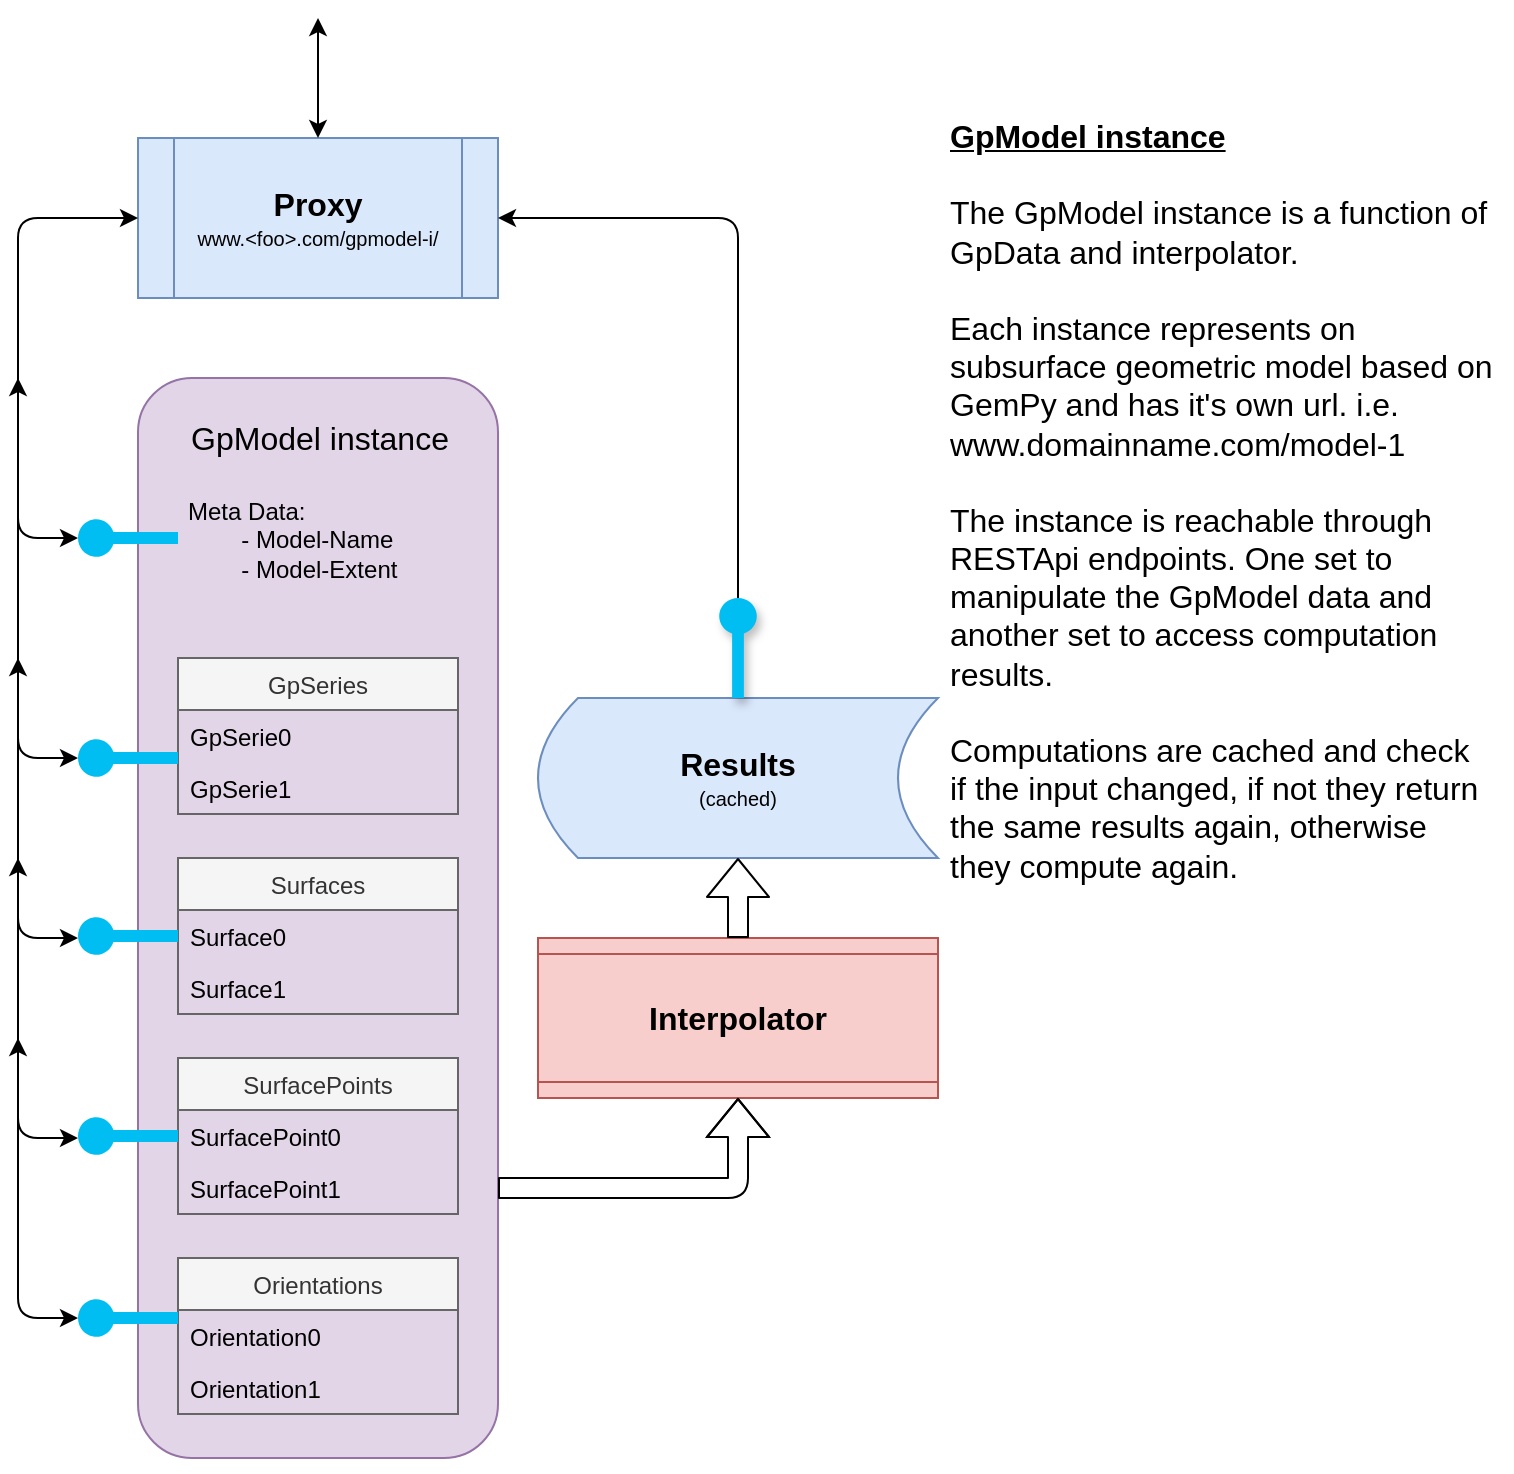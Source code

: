 <mxfile version="15.0.3" type="device"><diagram id="ER0T6DznJGt3SC6jIDbO" name="Page-1"><mxGraphModel dx="1113" dy="1724" grid="1" gridSize="10" guides="1" tooltips="1" connect="1" arrows="1" fold="1" page="1" pageScale="1" pageWidth="850" pageHeight="1100" math="0" shadow="0"><root><mxCell id="0"/><mxCell id="1" parent="0"/><mxCell id="nRSWWKKymB3NeScivwqF-30" value="" style="rounded=1;whiteSpace=wrap;html=1;shadow=0;fillColor=#e1d5e7;strokeColor=#9673a6;" vertex="1" parent="1"><mxGeometry x="160" y="80" width="180" height="540" as="geometry"/></mxCell><mxCell id="nRSWWKKymB3NeScivwqF-31" value="GpSeries" style="swimlane;fontStyle=0;childLayout=stackLayout;horizontal=1;startSize=26;horizontalStack=0;resizeParent=1;resizeParentMax=0;resizeLast=0;collapsible=1;marginBottom=0;fillColor=#f5f5f5;strokeColor=#666666;fontColor=#333333;" vertex="1" parent="1"><mxGeometry x="180" y="220" width="140" height="78" as="geometry"><mxRectangle x="80" y="80" width="50" height="26" as="alternateBounds"/></mxGeometry></mxCell><mxCell id="nRSWWKKymB3NeScivwqF-32" value="GpSerie0" style="text;strokeColor=none;fillColor=none;align=left;verticalAlign=top;spacingLeft=4;spacingRight=4;overflow=hidden;rotatable=0;points=[[0,0.5],[1,0.5]];portConstraint=eastwest;" vertex="1" parent="nRSWWKKymB3NeScivwqF-31"><mxGeometry y="26" width="140" height="26" as="geometry"/></mxCell><mxCell id="nRSWWKKymB3NeScivwqF-33" value="GpSerie1" style="text;strokeColor=none;fillColor=none;align=left;verticalAlign=top;spacingLeft=4;spacingRight=4;overflow=hidden;rotatable=0;points=[[0,0.5],[1,0.5]];portConstraint=eastwest;" vertex="1" parent="nRSWWKKymB3NeScivwqF-31"><mxGeometry y="52" width="140" height="26" as="geometry"/></mxCell><mxCell id="nRSWWKKymB3NeScivwqF-34" value="Surfaces" style="swimlane;fontStyle=0;childLayout=stackLayout;horizontal=1;startSize=26;horizontalStack=0;resizeParent=1;resizeParentMax=0;resizeLast=0;collapsible=1;marginBottom=0;fillColor=#f5f5f5;strokeColor=#666666;fontColor=#333333;" vertex="1" parent="1"><mxGeometry x="180" y="320" width="140" height="78" as="geometry"><mxRectangle x="80" y="80" width="50" height="26" as="alternateBounds"/></mxGeometry></mxCell><mxCell id="nRSWWKKymB3NeScivwqF-35" value="Surface0" style="text;strokeColor=none;fillColor=none;align=left;verticalAlign=top;spacingLeft=4;spacingRight=4;overflow=hidden;rotatable=0;points=[[0,0.5],[1,0.5]];portConstraint=eastwest;" vertex="1" parent="nRSWWKKymB3NeScivwqF-34"><mxGeometry y="26" width="140" height="26" as="geometry"/></mxCell><mxCell id="nRSWWKKymB3NeScivwqF-36" value="Surface1" style="text;strokeColor=none;fillColor=none;align=left;verticalAlign=top;spacingLeft=4;spacingRight=4;overflow=hidden;rotatable=0;points=[[0,0.5],[1,0.5]];portConstraint=eastwest;" vertex="1" parent="nRSWWKKymB3NeScivwqF-34"><mxGeometry y="52" width="140" height="26" as="geometry"/></mxCell><mxCell id="nRSWWKKymB3NeScivwqF-37" value="SurfacePoints" style="swimlane;fontStyle=0;childLayout=stackLayout;horizontal=1;startSize=26;horizontalStack=0;resizeParent=1;resizeParentMax=0;resizeLast=0;collapsible=1;marginBottom=0;fillColor=#f5f5f5;strokeColor=#666666;fontColor=#333333;" vertex="1" parent="1"><mxGeometry x="180" y="420" width="140" height="78" as="geometry"><mxRectangle x="80" y="80" width="50" height="26" as="alternateBounds"/></mxGeometry></mxCell><mxCell id="nRSWWKKymB3NeScivwqF-38" value="SurfacePoint0" style="text;strokeColor=none;fillColor=none;align=left;verticalAlign=top;spacingLeft=4;spacingRight=4;overflow=hidden;rotatable=0;points=[[0,0.5],[1,0.5]];portConstraint=eastwest;" vertex="1" parent="nRSWWKKymB3NeScivwqF-37"><mxGeometry y="26" width="140" height="26" as="geometry"/></mxCell><mxCell id="nRSWWKKymB3NeScivwqF-39" value="SurfacePoint1" style="text;strokeColor=none;fillColor=none;align=left;verticalAlign=top;spacingLeft=4;spacingRight=4;overflow=hidden;rotatable=0;points=[[0,0.5],[1,0.5]];portConstraint=eastwest;" vertex="1" parent="nRSWWKKymB3NeScivwqF-37"><mxGeometry y="52" width="140" height="26" as="geometry"/></mxCell><mxCell id="nRSWWKKymB3NeScivwqF-40" value="Orientations" style="swimlane;fontStyle=0;childLayout=stackLayout;horizontal=1;startSize=26;horizontalStack=0;resizeParent=1;resizeParentMax=0;resizeLast=0;collapsible=1;marginBottom=0;fillColor=#f5f5f5;strokeColor=#666666;fontColor=#333333;" vertex="1" parent="1"><mxGeometry x="180" y="520" width="140" height="78" as="geometry"><mxRectangle x="80" y="80" width="50" height="26" as="alternateBounds"/></mxGeometry></mxCell><mxCell id="nRSWWKKymB3NeScivwqF-41" value="Orientation0" style="text;strokeColor=none;fillColor=none;align=left;verticalAlign=top;spacingLeft=4;spacingRight=4;overflow=hidden;rotatable=0;points=[[0,0.5],[1,0.5]];portConstraint=eastwest;" vertex="1" parent="nRSWWKKymB3NeScivwqF-40"><mxGeometry y="26" width="140" height="26" as="geometry"/></mxCell><mxCell id="nRSWWKKymB3NeScivwqF-42" value="Orientation1" style="text;strokeColor=none;fillColor=none;align=left;verticalAlign=top;spacingLeft=4;spacingRight=4;overflow=hidden;rotatable=0;points=[[0,0.5],[1,0.5]];portConstraint=eastwest;" vertex="1" parent="nRSWWKKymB3NeScivwqF-40"><mxGeometry y="52" width="140" height="26" as="geometry"/></mxCell><mxCell id="nRSWWKKymB3NeScivwqF-44" value="&lt;div&gt;&lt;font style=&quot;font-size: 12px&quot;&gt;Meta&lt;/font&gt; Data:&lt;/div&gt;&lt;div&gt;&lt;span style=&quot;white-space: pre&quot;&gt;&#9;&lt;/span&gt;- Model-Name&lt;/div&gt;&lt;div&gt;&lt;span style=&quot;white-space: pre&quot;&gt;&#9;&lt;/span&gt;- Model-Extent&lt;br&gt;&lt;/div&gt;" style="text;html=1;strokeColor=none;fillColor=none;spacing=5;spacingTop=-20;whiteSpace=wrap;overflow=hidden;rounded=0;" vertex="1" parent="1"><mxGeometry x="180" y="150" width="140" height="60" as="geometry"/></mxCell><mxCell id="nRSWWKKymB3NeScivwqF-46" value="&lt;font style=&quot;font-size: 16px&quot;&gt;GpModel&lt;/font&gt;&lt;font style=&quot;font-size: 16px&quot;&gt; instance&lt;/font&gt;" style="text;html=1;strokeColor=none;fillColor=none;align=center;verticalAlign=middle;whiteSpace=wrap;rounded=0;" vertex="1" parent="1"><mxGeometry x="181" y="90" width="140" height="40" as="geometry"/></mxCell><mxCell id="nRSWWKKymB3NeScivwqF-48" value="" style="verticalLabelPosition=bottom;html=1;verticalAlign=top;align=center;strokeColor=none;fillColor=#00BEF2;shape=mxgraph.azure.service_endpoint;" vertex="1" parent="1"><mxGeometry x="130" y="260" width="50" height="20" as="geometry"/></mxCell><mxCell id="nRSWWKKymB3NeScivwqF-49" value="" style="verticalLabelPosition=bottom;html=1;verticalAlign=top;align=center;strokeColor=none;fillColor=#00BEF2;shape=mxgraph.azure.service_endpoint;" vertex="1" parent="1"><mxGeometry x="130" y="349" width="50" height="20" as="geometry"/></mxCell><mxCell id="nRSWWKKymB3NeScivwqF-50" value="" style="verticalLabelPosition=bottom;html=1;verticalAlign=top;align=center;strokeColor=none;fillColor=#00BEF2;shape=mxgraph.azure.service_endpoint;" vertex="1" parent="1"><mxGeometry x="130" y="449" width="50" height="20" as="geometry"/></mxCell><mxCell id="nRSWWKKymB3NeScivwqF-51" value="" style="verticalLabelPosition=bottom;html=1;verticalAlign=top;align=center;strokeColor=none;fillColor=#00BEF2;shape=mxgraph.azure.service_endpoint;" vertex="1" parent="1"><mxGeometry x="130" y="540" width="50" height="20" as="geometry"/></mxCell><mxCell id="nRSWWKKymB3NeScivwqF-52" value="" style="verticalLabelPosition=bottom;html=1;verticalAlign=top;align=center;strokeColor=none;fillColor=#00BEF2;shape=mxgraph.azure.service_endpoint;" vertex="1" parent="1"><mxGeometry x="130" y="150" width="50" height="20" as="geometry"/></mxCell><mxCell id="nRSWWKKymB3NeScivwqF-53" value="&lt;div&gt;&lt;font size=&quot;1&quot;&gt;&lt;b style=&quot;font-size: 16px&quot;&gt;Proxy&lt;/b&gt;&lt;br&gt;&lt;/font&gt;&lt;/div&gt;&lt;div&gt;&lt;font size=&quot;1&quot;&gt;www.&amp;lt;foo&amp;gt;.com/gpmodel-i/&lt;/font&gt;&lt;br&gt;&lt;font size=&quot;1&quot;&gt;&lt;/font&gt;&lt;/div&gt;" style="shape=process;whiteSpace=wrap;html=1;backgroundOutline=1;fillColor=#dae8fc;strokeColor=#6c8ebf;" vertex="1" parent="1"><mxGeometry x="160" y="-40" width="180" height="80" as="geometry"/></mxCell><mxCell id="nRSWWKKymB3NeScivwqF-60" value="&lt;font size=&quot;1&quot;&gt;&lt;b style=&quot;font-size: 16px&quot;&gt;Interpolator&lt;/b&gt;&lt;/font&gt;" style="shape=process;whiteSpace=wrap;html=1;backgroundOutline=1;direction=south;fillColor=#f8cecc;strokeColor=#b85450;" vertex="1" parent="1"><mxGeometry x="360" y="360" width="200" height="80" as="geometry"/></mxCell><mxCell id="nRSWWKKymB3NeScivwqF-66" value="" style="shape=flexArrow;endArrow=classic;html=1;entryX=1;entryY=0.5;entryDx=0;entryDy=0;exitX=1;exitY=0.75;exitDx=0;exitDy=0;" edge="1" parent="1" source="nRSWWKKymB3NeScivwqF-30" target="nRSWWKKymB3NeScivwqF-60"><mxGeometry width="50" height="50" relative="1" as="geometry"><mxPoint x="350" y="485" as="sourcePoint"/><mxPoint x="370" y="290" as="targetPoint"/><Array as="points"><mxPoint x="460" y="485"/></Array></mxGeometry></mxCell><mxCell id="nRSWWKKymB3NeScivwqF-68" value="&lt;div&gt;&lt;font size=&quot;1&quot;&gt;&lt;b style=&quot;font-size: 16px&quot;&gt;Results&lt;/b&gt;&lt;br&gt;&lt;/font&gt;&lt;/div&gt;&lt;div&gt;&lt;font size=&quot;1&quot;&gt;(cached)&lt;/font&gt;&lt;br&gt;&lt;font size=&quot;1&quot;&gt;&lt;/font&gt;&lt;/div&gt;" style="shape=dataStorage;whiteSpace=wrap;html=1;fixedSize=1;fillColor=#dae8fc;strokeColor=#6c8ebf;" vertex="1" parent="1"><mxGeometry x="360" y="240" width="200" height="80" as="geometry"/></mxCell><mxCell id="nRSWWKKymB3NeScivwqF-70" value="" style="shape=flexArrow;endArrow=classic;html=1;exitX=0;exitY=0.5;exitDx=0;exitDy=0;entryX=0.5;entryY=1;entryDx=0;entryDy=0;" edge="1" parent="1" source="nRSWWKKymB3NeScivwqF-60" target="nRSWWKKymB3NeScivwqF-68"><mxGeometry width="50" height="50" relative="1" as="geometry"><mxPoint x="280" y="300" as="sourcePoint"/><mxPoint x="330" y="250" as="targetPoint"/></mxGeometry></mxCell><mxCell id="nRSWWKKymB3NeScivwqF-76" value="" style="endArrow=classic;startArrow=classic;html=1;entryX=0;entryY=0.5;entryDx=0;entryDy=0;exitX=0;exitY=0.5;exitDx=0;exitDy=0;exitPerimeter=0;" edge="1" parent="1" source="nRSWWKKymB3NeScivwqF-52" target="nRSWWKKymB3NeScivwqF-53"><mxGeometry width="50" height="50" relative="1" as="geometry"><mxPoint x="100" y="160" as="sourcePoint"/><mxPoint x="330" y="230" as="targetPoint"/><Array as="points"><mxPoint x="100" y="160"/><mxPoint x="100"/></Array></mxGeometry></mxCell><mxCell id="nRSWWKKymB3NeScivwqF-77" value="" style="endArrow=classic;startArrow=classic;html=1;exitX=0;exitY=0.5;exitDx=0;exitDy=0;exitPerimeter=0;" edge="1" parent="1" source="nRSWWKKymB3NeScivwqF-48"><mxGeometry width="50" height="50" relative="1" as="geometry"><mxPoint x="280" y="280" as="sourcePoint"/><mxPoint x="100" y="80" as="targetPoint"/><Array as="points"><mxPoint x="100" y="270"/></Array></mxGeometry></mxCell><mxCell id="nRSWWKKymB3NeScivwqF-78" value="" style="endArrow=classic;startArrow=classic;html=1;exitX=0;exitY=0.5;exitDx=0;exitDy=0;exitPerimeter=0;" edge="1" parent="1"><mxGeometry width="50" height="50" relative="1" as="geometry"><mxPoint x="130" y="360" as="sourcePoint"/><mxPoint x="100" y="220" as="targetPoint"/><Array as="points"><mxPoint x="100" y="360"/></Array></mxGeometry></mxCell><mxCell id="nRSWWKKymB3NeScivwqF-79" value="" style="endArrow=classic;startArrow=classic;html=1;exitX=0;exitY=0.5;exitDx=0;exitDy=0;exitPerimeter=0;" edge="1" parent="1"><mxGeometry width="50" height="50" relative="1" as="geometry"><mxPoint x="130" y="460" as="sourcePoint"/><mxPoint x="100" y="320" as="targetPoint"/><Array as="points"><mxPoint x="100" y="460"/></Array></mxGeometry></mxCell><mxCell id="nRSWWKKymB3NeScivwqF-80" value="" style="endArrow=classic;startArrow=classic;html=1;exitX=0;exitY=0.5;exitDx=0;exitDy=0;exitPerimeter=0;" edge="1" parent="1"><mxGeometry width="50" height="50" relative="1" as="geometry"><mxPoint x="130" y="550" as="sourcePoint"/><mxPoint x="100" y="410" as="targetPoint"/><Array as="points"><mxPoint x="100" y="550"/></Array></mxGeometry></mxCell><mxCell id="nRSWWKKymB3NeScivwqF-81" value="" style="verticalLabelPosition=bottom;html=1;verticalAlign=top;align=center;strokeColor=none;fillColor=#00BEF2;shape=mxgraph.azure.service_endpoint;shadow=1;direction=south;" vertex="1" parent="1"><mxGeometry x="450" y="190" width="20" height="50" as="geometry"/></mxCell><mxCell id="nRSWWKKymB3NeScivwqF-82" value="" style="endArrow=classic;html=1;exitX=0;exitY=0.5;exitDx=0;exitDy=0;exitPerimeter=0;entryX=1;entryY=0.5;entryDx=0;entryDy=0;" edge="1" parent="1" source="nRSWWKKymB3NeScivwqF-81" target="nRSWWKKymB3NeScivwqF-53"><mxGeometry width="50" height="50" relative="1" as="geometry"><mxPoint x="280" y="250" as="sourcePoint"/><mxPoint x="330" y="200" as="targetPoint"/><Array as="points"><mxPoint x="460"/></Array></mxGeometry></mxCell><mxCell id="nRSWWKKymB3NeScivwqF-84" value="" style="endArrow=classic;startArrow=classic;html=1;" edge="1" parent="1"><mxGeometry width="50" height="50" relative="1" as="geometry"><mxPoint x="250" y="-40" as="sourcePoint"/><mxPoint x="250" y="-100" as="targetPoint"/></mxGeometry></mxCell><mxCell id="nRSWWKKymB3NeScivwqF-85" value="&lt;div style=&quot;font-size: 16px&quot;&gt;&lt;font style=&quot;font-size: 16px&quot;&gt;&lt;u&gt;&lt;b&gt;&lt;font style=&quot;font-size: 16px&quot;&gt;GpModel instance&lt;/font&gt;&lt;/b&gt;&lt;/u&gt;&lt;/font&gt;&lt;/div&gt;&lt;div style=&quot;font-size: 16px&quot;&gt;&lt;font style=&quot;font-size: 16px&quot;&gt;&lt;br&gt;&lt;/font&gt;&lt;/div&gt;&lt;div style=&quot;font-size: 16px&quot;&gt;&lt;font style=&quot;font-size: 16px&quot;&gt;The GpModel instance is a function of GpData and interpolator.&lt;/font&gt;&lt;/div&gt;&lt;div style=&quot;font-size: 16px&quot;&gt;&lt;font style=&quot;font-size: 16px&quot;&gt;&lt;br&gt;&lt;/font&gt;&lt;/div&gt;&lt;div style=&quot;font-size: 16px&quot;&gt;&lt;font style=&quot;font-size: 16px&quot;&gt;Each instance represents on subsurface geometric model based on GemPy and has it's own url. i.e.&lt;/font&gt;&lt;/div&gt;&lt;div style=&quot;font-size: 16px&quot;&gt;&lt;font style=&quot;font-size: 16px&quot;&gt;www.domainname.com/model-1&lt;br&gt;&lt;/font&gt;&lt;/div&gt;&lt;div style=&quot;font-size: 16px&quot;&gt;&lt;font style=&quot;font-size: 16px&quot;&gt;&lt;br&gt;&lt;/font&gt;&lt;/div&gt;&lt;div style=&quot;font-size: 16px&quot;&gt;&lt;font style=&quot;font-size: 16px&quot;&gt;The instance is reachable through RESTApi endpoints. One set to manipulate the GpModel data and another set to access computation results.&lt;/font&gt;&lt;/div&gt;&lt;div style=&quot;font-size: 16px&quot;&gt;&lt;font style=&quot;font-size: 16px&quot;&gt;&lt;br&gt;&lt;/font&gt;&lt;/div&gt;&lt;div style=&quot;font-size: 16px&quot;&gt;&lt;font style=&quot;font-size: 16px&quot;&gt;Computations are cached and check if the input changed, if not they return the same results again, otherwise they compute again. &lt;br&gt;&lt;/font&gt;&lt;/div&gt;&lt;div style=&quot;font-size: 16px&quot;&gt;&lt;font style=&quot;font-size: 16px&quot;&gt;&lt;br&gt;&lt;/font&gt;&lt;/div&gt;" style="text;html=1;strokeColor=none;fillColor=none;spacing=5;spacingTop=-20;whiteSpace=wrap;overflow=hidden;rounded=0;shadow=1;" vertex="1" parent="1"><mxGeometry x="561" y="-40" width="280" height="660" as="geometry"/></mxCell></root></mxGraphModel></diagram></mxfile>